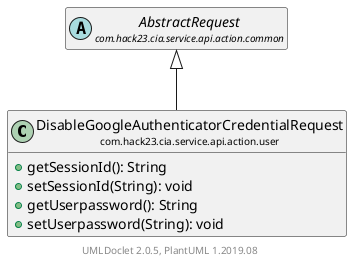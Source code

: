 @startuml
    set namespaceSeparator none
    hide empty fields
    hide empty methods

    class "<size:14>DisableGoogleAuthenticatorCredentialRequest\n<size:10>com.hack23.cia.service.api.action.user" as com.hack23.cia.service.api.action.user.DisableGoogleAuthenticatorCredentialRequest [[DisableGoogleAuthenticatorCredentialRequest.html]] {
        +getSessionId(): String
        +setSessionId(String): void
        +getUserpassword(): String
        +setUserpassword(String): void
    }

    abstract class "<size:14>AbstractRequest\n<size:10>com.hack23.cia.service.api.action.common" as com.hack23.cia.service.api.action.common.AbstractRequest [[../common/AbstractRequest.html]]

    com.hack23.cia.service.api.action.common.AbstractRequest <|-- com.hack23.cia.service.api.action.user.DisableGoogleAuthenticatorCredentialRequest

    center footer UMLDoclet 2.0.5, PlantUML 1.2019.08
@enduml
